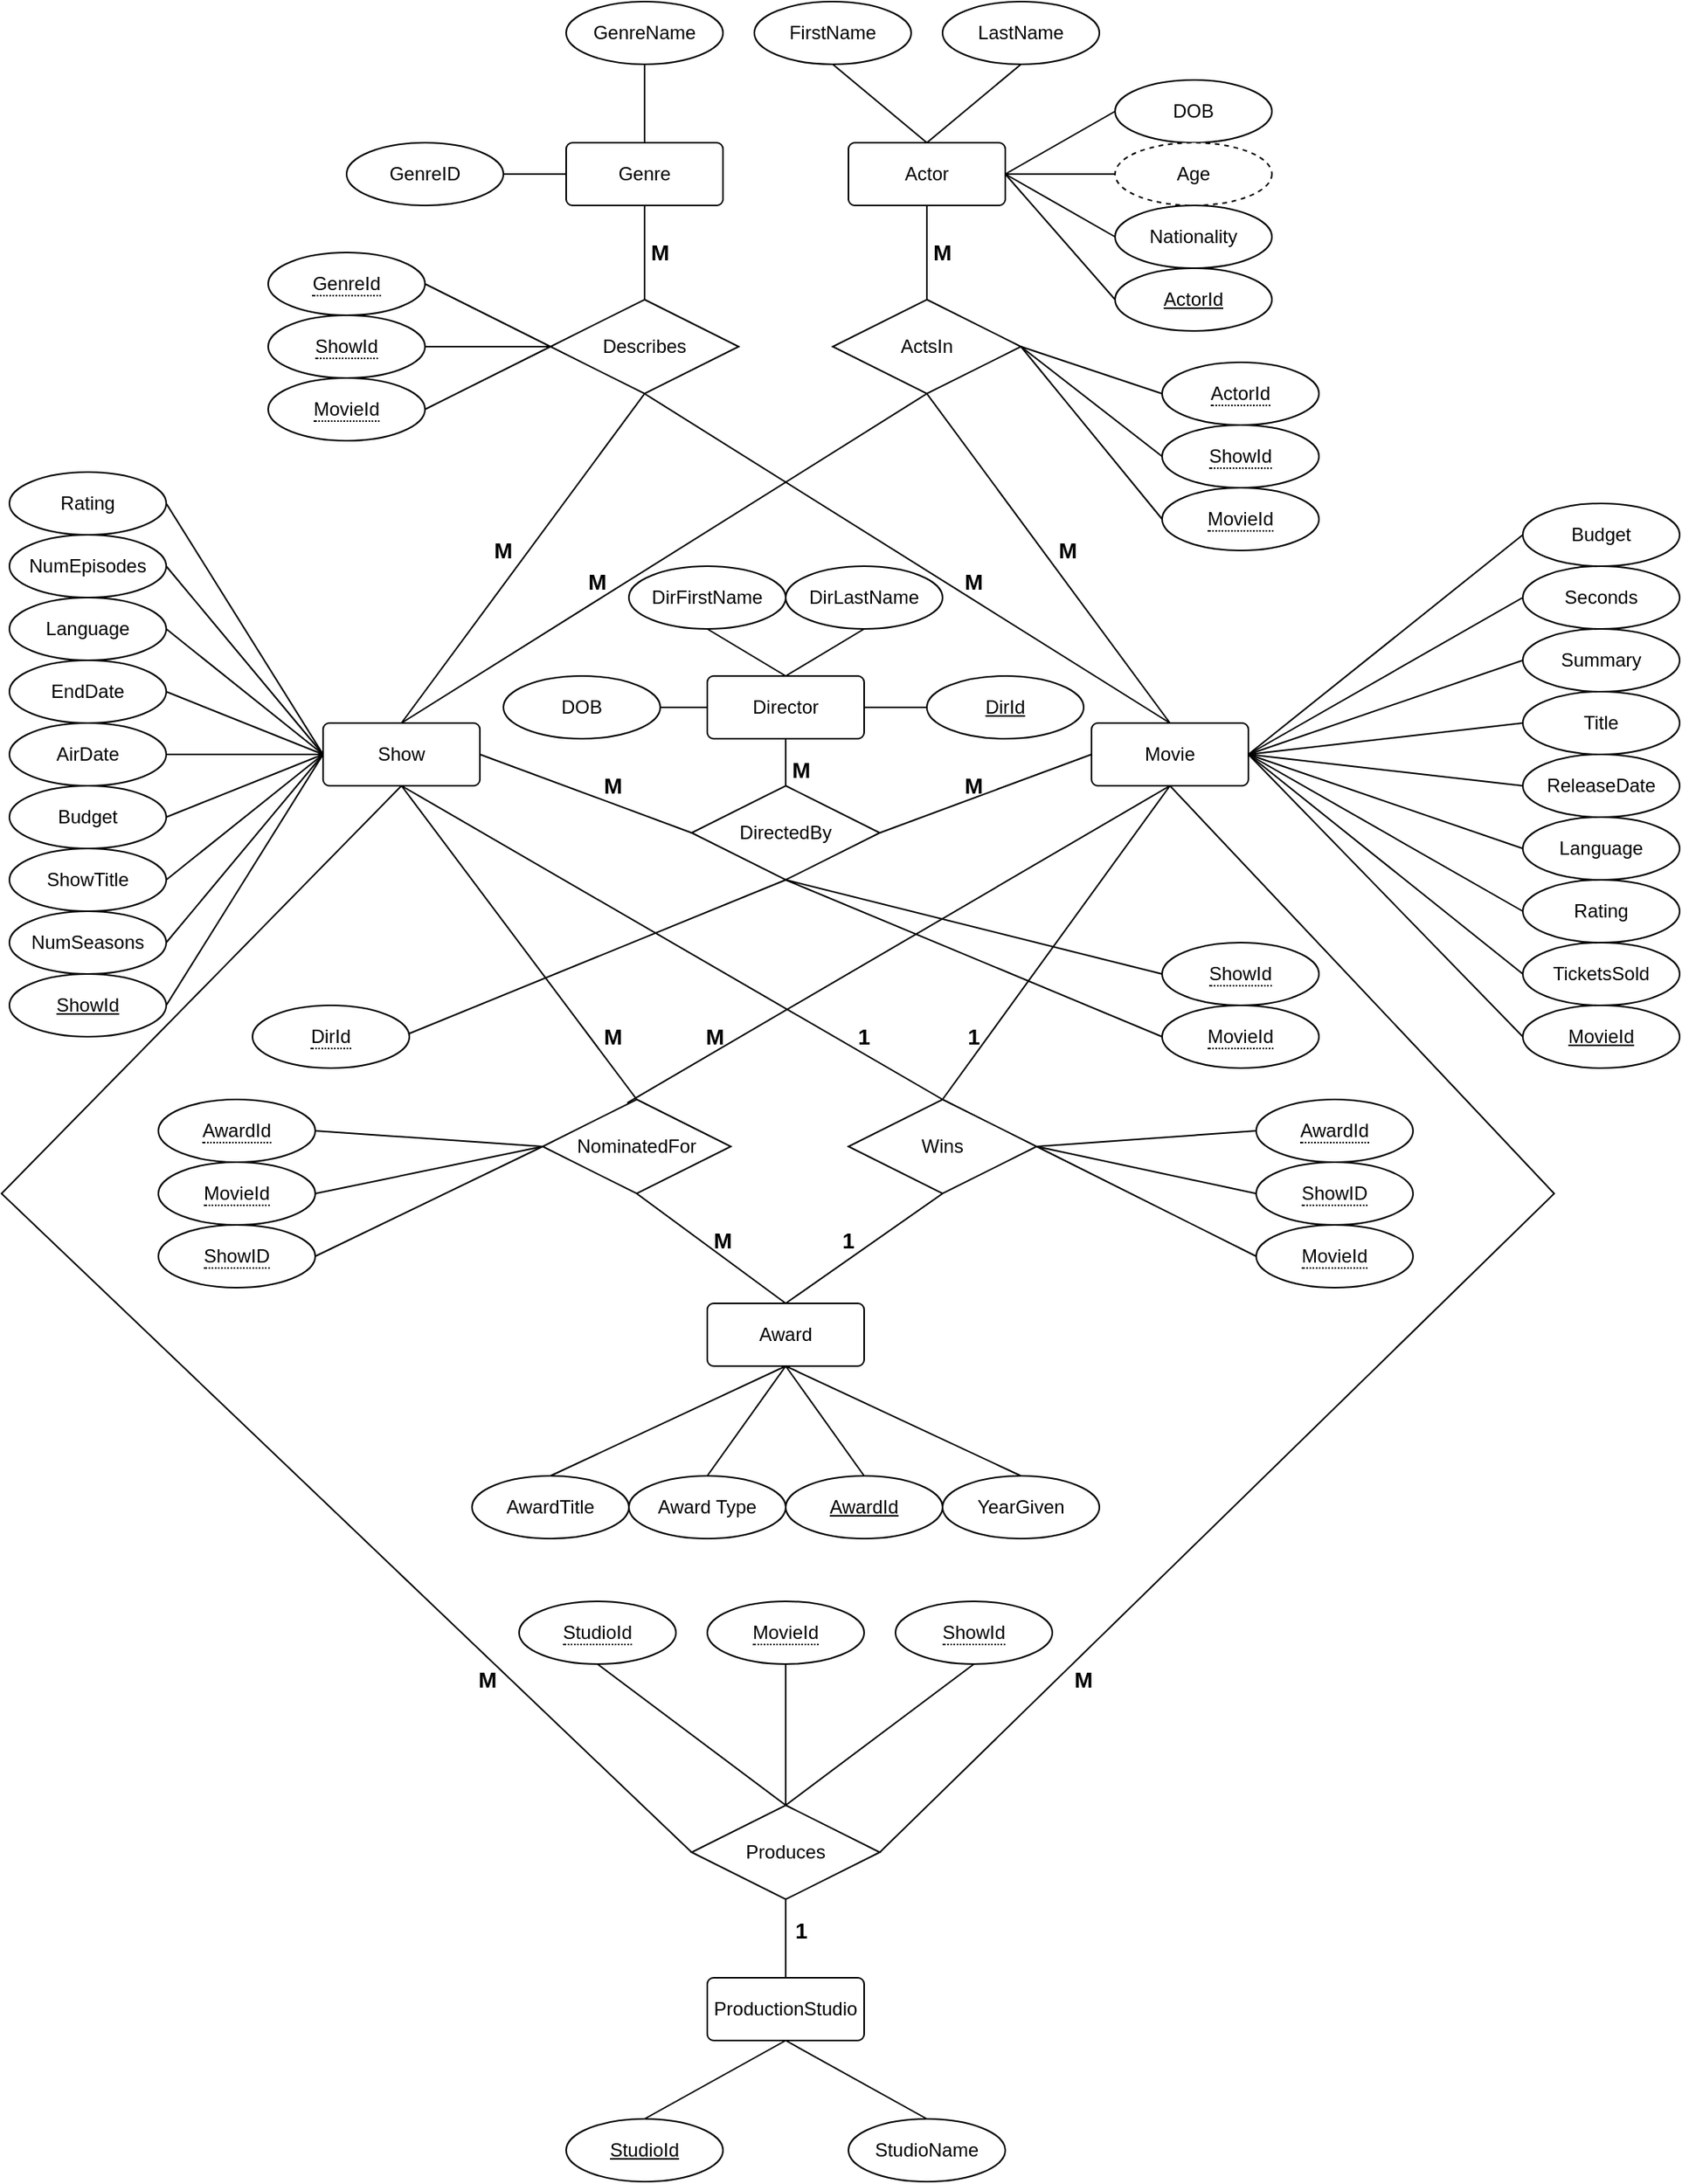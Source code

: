 <mxfile version="21.0.2" type="device"><diagram name="Page-1" id="EPrttl_hxvmh4mAmquBS"><mxGraphModel dx="2140" dy="549" grid="1" gridSize="10" guides="1" tooltips="1" connect="1" arrows="1" fold="1" page="1" pageScale="1" pageWidth="850" pageHeight="1100" math="0" shadow="0"><root><mxCell id="0"/><mxCell id="1" parent="0"/><mxCell id="9wXhoIk3MRESFsEhGNJB-1" value="Movie" style="rounded=1;arcSize=10;whiteSpace=wrap;html=1;align=center;" parent="1" vertex="1"><mxGeometry x="595" y="800" width="100" height="40" as="geometry"/></mxCell><mxCell id="9wXhoIk3MRESFsEhGNJB-2" value="Show" style="rounded=1;arcSize=10;whiteSpace=wrap;html=1;align=center;" parent="1" vertex="1"><mxGeometry x="105" y="800" width="100" height="40" as="geometry"/></mxCell><mxCell id="9wXhoIk3MRESFsEhGNJB-3" value="Describes" style="shape=rhombus;perimeter=rhombusPerimeter;whiteSpace=wrap;html=1;align=center;" parent="1" vertex="1"><mxGeometry x="250" y="530" width="120" height="60" as="geometry"/></mxCell><mxCell id="9wXhoIk3MRESFsEhGNJB-4" value="Genre" style="rounded=1;arcSize=10;whiteSpace=wrap;html=1;align=center;" parent="1" vertex="1"><mxGeometry x="260" y="430" width="100" height="40" as="geometry"/></mxCell><mxCell id="9wXhoIk3MRESFsEhGNJB-5" value="Actor" style="rounded=1;arcSize=10;whiteSpace=wrap;html=1;align=center;" parent="1" vertex="1"><mxGeometry x="440" y="430" width="100" height="40" as="geometry"/></mxCell><mxCell id="9wXhoIk3MRESFsEhGNJB-6" value="Wins" style="shape=rhombus;perimeter=rhombusPerimeter;whiteSpace=wrap;html=1;align=center;" parent="1" vertex="1"><mxGeometry x="440" y="1040" width="120" height="60" as="geometry"/></mxCell><mxCell id="9wXhoIk3MRESFsEhGNJB-7" value="Award" style="rounded=1;arcSize=10;whiteSpace=wrap;html=1;align=center;" parent="1" vertex="1"><mxGeometry x="350" y="1170" width="100" height="40" as="geometry"/></mxCell><mxCell id="9wXhoIk3MRESFsEhGNJB-8" value="NominatedFor" style="shape=rhombus;perimeter=rhombusPerimeter;whiteSpace=wrap;html=1;align=center;" parent="1" vertex="1"><mxGeometry x="245" y="1040" width="120" height="60" as="geometry"/></mxCell><mxCell id="9wXhoIk3MRESFsEhGNJB-9" value="ActsIn" style="shape=rhombus;perimeter=rhombusPerimeter;whiteSpace=wrap;html=1;align=center;" parent="1" vertex="1"><mxGeometry x="430" y="530" width="120" height="60" as="geometry"/></mxCell><mxCell id="9wXhoIk3MRESFsEhGNJB-28" value="GenreName" style="ellipse;whiteSpace=wrap;html=1;align=center;" parent="1" vertex="1"><mxGeometry x="260" y="340" width="100" height="40" as="geometry"/></mxCell><mxCell id="9wXhoIk3MRESFsEhGNJB-29" value="GenreID" style="ellipse;whiteSpace=wrap;html=1;align=center;" parent="1" vertex="1"><mxGeometry x="120" y="430" width="100" height="40" as="geometry"/></mxCell><mxCell id="9wXhoIk3MRESFsEhGNJB-46" value="ShowTitle" style="ellipse;whiteSpace=wrap;html=1;align=center;" parent="1" vertex="1"><mxGeometry x="-95" y="880" width="100" height="40" as="geometry"/></mxCell><mxCell id="9wXhoIk3MRESFsEhGNJB-47" value="ShowId" style="ellipse;whiteSpace=wrap;html=1;align=center;fontStyle=4;" parent="1" vertex="1"><mxGeometry x="-95" y="960" width="100" height="40" as="geometry"/></mxCell><mxCell id="9wXhoIk3MRESFsEhGNJB-48" value="NumEpisodes" style="ellipse;whiteSpace=wrap;html=1;align=center;" parent="1" vertex="1"><mxGeometry x="-95" y="680" width="100" height="40" as="geometry"/></mxCell><mxCell id="9wXhoIk3MRESFsEhGNJB-49" value="NumSeasons" style="ellipse;whiteSpace=wrap;html=1;align=center;" parent="1" vertex="1"><mxGeometry x="-95" y="920" width="100" height="40" as="geometry"/></mxCell><mxCell id="9wXhoIk3MRESFsEhGNJB-50" value="EndDate" style="ellipse;whiteSpace=wrap;html=1;align=center;" parent="1" vertex="1"><mxGeometry x="-95" y="760" width="100" height="40" as="geometry"/></mxCell><mxCell id="9wXhoIk3MRESFsEhGNJB-52" value="AirDate" style="ellipse;whiteSpace=wrap;html=1;align=center;" parent="1" vertex="1"><mxGeometry x="-95" y="800" width="100" height="40" as="geometry"/></mxCell><mxCell id="9wXhoIk3MRESFsEhGNJB-53" value="Language" style="ellipse;whiteSpace=wrap;html=1;align=center;" parent="1" vertex="1"><mxGeometry x="-95" y="720" width="100" height="40" as="geometry"/></mxCell><mxCell id="9wXhoIk3MRESFsEhGNJB-55" value="Budget" style="ellipse;whiteSpace=wrap;html=1;align=center;" parent="1" vertex="1"><mxGeometry x="-95" y="840" width="100" height="40" as="geometry"/></mxCell><mxCell id="9wXhoIk3MRESFsEhGNJB-57" value="" style="endArrow=none;html=1;rounded=0;exitX=0;exitY=0.5;exitDx=0;exitDy=0;entryX=1;entryY=0.5;entryDx=0;entryDy=0;" parent="1" source="9wXhoIk3MRESFsEhGNJB-2" target="9wXhoIk3MRESFsEhGNJB-48" edge="1"><mxGeometry relative="1" as="geometry"><mxPoint x="55" y="950" as="sourcePoint"/><mxPoint x="215" y="950" as="targetPoint"/></mxGeometry></mxCell><mxCell id="9wXhoIk3MRESFsEhGNJB-58" value="" style="endArrow=none;html=1;rounded=0;exitX=1;exitY=0.5;exitDx=0;exitDy=0;entryX=0;entryY=0.5;entryDx=0;entryDy=0;" parent="1" source="9wXhoIk3MRESFsEhGNJB-53" target="9wXhoIk3MRESFsEhGNJB-2" edge="1"><mxGeometry relative="1" as="geometry"><mxPoint x="285" y="750" as="sourcePoint"/><mxPoint x="445" y="750" as="targetPoint"/></mxGeometry></mxCell><mxCell id="9wXhoIk3MRESFsEhGNJB-59" value="" style="endArrow=none;html=1;rounded=0;exitX=1;exitY=0.5;exitDx=0;exitDy=0;entryX=0;entryY=0.5;entryDx=0;entryDy=0;" parent="1" source="9wXhoIk3MRESFsEhGNJB-50" target="9wXhoIk3MRESFsEhGNJB-2" edge="1"><mxGeometry relative="1" as="geometry"><mxPoint x="285" y="750" as="sourcePoint"/><mxPoint x="445" y="750" as="targetPoint"/></mxGeometry></mxCell><mxCell id="9wXhoIk3MRESFsEhGNJB-60" value="" style="endArrow=none;html=1;rounded=0;exitX=1;exitY=0.5;exitDx=0;exitDy=0;entryX=0;entryY=0.5;entryDx=0;entryDy=0;" parent="1" source="9wXhoIk3MRESFsEhGNJB-52" target="9wXhoIk3MRESFsEhGNJB-2" edge="1"><mxGeometry relative="1" as="geometry"><mxPoint x="285" y="750" as="sourcePoint"/><mxPoint x="445" y="750" as="targetPoint"/></mxGeometry></mxCell><mxCell id="9wXhoIk3MRESFsEhGNJB-61" value="" style="endArrow=none;html=1;rounded=0;exitX=1;exitY=0.5;exitDx=0;exitDy=0;entryX=0;entryY=0.5;entryDx=0;entryDy=0;" parent="1" source="9wXhoIk3MRESFsEhGNJB-47" target="9wXhoIk3MRESFsEhGNJB-2" edge="1"><mxGeometry relative="1" as="geometry"><mxPoint x="285" y="750" as="sourcePoint"/><mxPoint x="445" y="750" as="targetPoint"/></mxGeometry></mxCell><mxCell id="9wXhoIk3MRESFsEhGNJB-62" value="" style="endArrow=none;html=1;rounded=0;exitX=1;exitY=0.5;exitDx=0;exitDy=0;entryX=0;entryY=0.5;entryDx=0;entryDy=0;" parent="1" source="9wXhoIk3MRESFsEhGNJB-46" target="9wXhoIk3MRESFsEhGNJB-2" edge="1"><mxGeometry relative="1" as="geometry"><mxPoint x="285" y="750" as="sourcePoint"/><mxPoint x="445" y="750" as="targetPoint"/></mxGeometry></mxCell><mxCell id="9wXhoIk3MRESFsEhGNJB-63" value="" style="endArrow=none;html=1;rounded=0;exitX=1;exitY=0.5;exitDx=0;exitDy=0;entryX=0;entryY=0.5;entryDx=0;entryDy=0;" parent="1" source="9wXhoIk3MRESFsEhGNJB-49" target="9wXhoIk3MRESFsEhGNJB-2" edge="1"><mxGeometry relative="1" as="geometry"><mxPoint x="285" y="750" as="sourcePoint"/><mxPoint x="445" y="750" as="targetPoint"/></mxGeometry></mxCell><mxCell id="9wXhoIk3MRESFsEhGNJB-64" value="" style="endArrow=none;html=1;rounded=0;exitX=1;exitY=0.5;exitDx=0;exitDy=0;entryX=0;entryY=0.5;entryDx=0;entryDy=0;" parent="1" source="9wXhoIk3MRESFsEhGNJB-55" target="9wXhoIk3MRESFsEhGNJB-2" edge="1"><mxGeometry relative="1" as="geometry"><mxPoint x="285" y="750" as="sourcePoint"/><mxPoint x="445" y="750" as="targetPoint"/></mxGeometry></mxCell><mxCell id="9wXhoIk3MRESFsEhGNJB-65" value="Seconds" style="ellipse;whiteSpace=wrap;html=1;align=center;" parent="1" vertex="1"><mxGeometry x="870" y="700" width="100" height="40" as="geometry"/></mxCell><mxCell id="9wXhoIk3MRESFsEhGNJB-66" value="Summary" style="ellipse;whiteSpace=wrap;html=1;align=center;" parent="1" vertex="1"><mxGeometry x="870" y="740" width="100" height="40" as="geometry"/></mxCell><mxCell id="9wXhoIk3MRESFsEhGNJB-67" value="Title" style="ellipse;whiteSpace=wrap;html=1;align=center;" parent="1" vertex="1"><mxGeometry x="870" y="780" width="100" height="40" as="geometry"/></mxCell><mxCell id="9wXhoIk3MRESFsEhGNJB-68" value="ReleaseDate" style="ellipse;whiteSpace=wrap;html=1;align=center;" parent="1" vertex="1"><mxGeometry x="870" y="820" width="100" height="40" as="geometry"/></mxCell><mxCell id="9wXhoIk3MRESFsEhGNJB-69" value="Language" style="ellipse;whiteSpace=wrap;html=1;align=center;" parent="1" vertex="1"><mxGeometry x="870" y="860" width="100" height="40" as="geometry"/></mxCell><mxCell id="9wXhoIk3MRESFsEhGNJB-70" value="Rating" style="ellipse;whiteSpace=wrap;html=1;align=center;" parent="1" vertex="1"><mxGeometry x="870" y="900" width="100" height="40" as="geometry"/></mxCell><mxCell id="9wXhoIk3MRESFsEhGNJB-71" value="TicketsSold" style="ellipse;whiteSpace=wrap;html=1;align=center;" parent="1" vertex="1"><mxGeometry x="870" y="940" width="100" height="40" as="geometry"/></mxCell><mxCell id="9wXhoIk3MRESFsEhGNJB-72" value="Budget" style="ellipse;whiteSpace=wrap;html=1;align=center;" parent="1" vertex="1"><mxGeometry x="870" y="660" width="100" height="40" as="geometry"/></mxCell><mxCell id="9wXhoIk3MRESFsEhGNJB-73" value="" style="endArrow=none;html=1;rounded=0;entryX=0;entryY=0.5;entryDx=0;entryDy=0;exitX=1;exitY=0.5;exitDx=0;exitDy=0;" parent="1" source="9wXhoIk3MRESFsEhGNJB-1" target="9wXhoIk3MRESFsEhGNJB-65" edge="1"><mxGeometry relative="1" as="geometry"><mxPoint x="500" y="850" as="sourcePoint"/><mxPoint x="660" y="850" as="targetPoint"/></mxGeometry></mxCell><mxCell id="9wXhoIk3MRESFsEhGNJB-74" value="" style="endArrow=none;html=1;rounded=0;entryX=0;entryY=0.5;entryDx=0;entryDy=0;exitX=1;exitY=0.5;exitDx=0;exitDy=0;" parent="1" source="9wXhoIk3MRESFsEhGNJB-1" target="9wXhoIk3MRESFsEhGNJB-66" edge="1"><mxGeometry relative="1" as="geometry"><mxPoint x="500" y="850" as="sourcePoint"/><mxPoint x="660" y="850" as="targetPoint"/></mxGeometry></mxCell><mxCell id="9wXhoIk3MRESFsEhGNJB-75" value="" style="endArrow=none;html=1;rounded=0;entryX=0;entryY=0.5;entryDx=0;entryDy=0;exitX=1;exitY=0.5;exitDx=0;exitDy=0;" parent="1" source="9wXhoIk3MRESFsEhGNJB-1" target="9wXhoIk3MRESFsEhGNJB-67" edge="1"><mxGeometry relative="1" as="geometry"><mxPoint x="500" y="850" as="sourcePoint"/><mxPoint x="660" y="850" as="targetPoint"/></mxGeometry></mxCell><mxCell id="9wXhoIk3MRESFsEhGNJB-76" value="" style="endArrow=none;html=1;rounded=0;entryX=0;entryY=0.5;entryDx=0;entryDy=0;exitX=1;exitY=0.5;exitDx=0;exitDy=0;" parent="1" source="9wXhoIk3MRESFsEhGNJB-1" target="9wXhoIk3MRESFsEhGNJB-68" edge="1"><mxGeometry relative="1" as="geometry"><mxPoint x="500" y="850" as="sourcePoint"/><mxPoint x="660" y="850" as="targetPoint"/></mxGeometry></mxCell><mxCell id="9wXhoIk3MRESFsEhGNJB-77" value="" style="endArrow=none;html=1;rounded=0;entryX=0;entryY=0.5;entryDx=0;entryDy=0;exitX=1;exitY=0.5;exitDx=0;exitDy=0;" parent="1" source="9wXhoIk3MRESFsEhGNJB-1" target="9wXhoIk3MRESFsEhGNJB-69" edge="1"><mxGeometry relative="1" as="geometry"><mxPoint x="500" y="850" as="sourcePoint"/><mxPoint x="660" y="850" as="targetPoint"/></mxGeometry></mxCell><mxCell id="9wXhoIk3MRESFsEhGNJB-78" value="" style="endArrow=none;html=1;rounded=0;entryX=0;entryY=0.5;entryDx=0;entryDy=0;exitX=1;exitY=0.5;exitDx=0;exitDy=0;" parent="1" source="9wXhoIk3MRESFsEhGNJB-1" target="9wXhoIk3MRESFsEhGNJB-70" edge="1"><mxGeometry relative="1" as="geometry"><mxPoint x="500" y="850" as="sourcePoint"/><mxPoint x="660" y="850" as="targetPoint"/></mxGeometry></mxCell><mxCell id="9wXhoIk3MRESFsEhGNJB-79" value="" style="endArrow=none;html=1;rounded=0;entryX=0;entryY=0.5;entryDx=0;entryDy=0;exitX=1;exitY=0.5;exitDx=0;exitDy=0;" parent="1" source="9wXhoIk3MRESFsEhGNJB-1" target="9wXhoIk3MRESFsEhGNJB-71" edge="1"><mxGeometry relative="1" as="geometry"><mxPoint x="720" y="800" as="sourcePoint"/><mxPoint x="660" y="850" as="targetPoint"/></mxGeometry></mxCell><mxCell id="9wXhoIk3MRESFsEhGNJB-80" value="" style="endArrow=none;html=1;rounded=0;entryX=0;entryY=0.5;entryDx=0;entryDy=0;exitX=1;exitY=0.5;exitDx=0;exitDy=0;" parent="1" source="9wXhoIk3MRESFsEhGNJB-1" target="9wXhoIk3MRESFsEhGNJB-72" edge="1"><mxGeometry relative="1" as="geometry"><mxPoint x="500" y="850" as="sourcePoint"/><mxPoint x="660" y="850" as="targetPoint"/></mxGeometry></mxCell><mxCell id="9wXhoIk3MRESFsEhGNJB-81" value="MovieId" style="ellipse;whiteSpace=wrap;html=1;align=center;fontStyle=4;" parent="1" vertex="1"><mxGeometry x="870" y="980" width="100" height="40" as="geometry"/></mxCell><mxCell id="9wXhoIk3MRESFsEhGNJB-82" value="" style="endArrow=none;html=1;rounded=0;entryX=1;entryY=0.5;entryDx=0;entryDy=0;exitX=0;exitY=0.5;exitDx=0;exitDy=0;" parent="1" source="9wXhoIk3MRESFsEhGNJB-81" target="9wXhoIk3MRESFsEhGNJB-1" edge="1"><mxGeometry relative="1" as="geometry"><mxPoint x="500" y="850" as="sourcePoint"/><mxPoint x="660" y="850" as="targetPoint"/></mxGeometry></mxCell><mxCell id="9wXhoIk3MRESFsEhGNJB-83" style="edgeStyle=orthogonalEdgeStyle;rounded=0;orthogonalLoop=1;jettySize=auto;html=1;exitX=0.5;exitY=1;exitDx=0;exitDy=0;" parent="1" source="9wXhoIk3MRESFsEhGNJB-7" target="9wXhoIk3MRESFsEhGNJB-7" edge="1"><mxGeometry relative="1" as="geometry"/></mxCell><mxCell id="9wXhoIk3MRESFsEhGNJB-84" value="" style="endArrow=none;html=1;rounded=0;exitX=0.5;exitY=1;exitDx=0;exitDy=0;entryX=0.5;entryY=0;entryDx=0;entryDy=0;" parent="1" source="9wXhoIk3MRESFsEhGNJB-8" target="9wXhoIk3MRESFsEhGNJB-7" edge="1"><mxGeometry relative="1" as="geometry"><mxPoint x="380" y="1090" as="sourcePoint"/><mxPoint x="540" y="1090" as="targetPoint"/></mxGeometry></mxCell><mxCell id="9wXhoIk3MRESFsEhGNJB-85" value="" style="endArrow=none;html=1;rounded=0;entryX=0.5;entryY=0;entryDx=0;entryDy=0;exitX=0.5;exitY=1;exitDx=0;exitDy=0;" parent="1" source="9wXhoIk3MRESFsEhGNJB-6" target="9wXhoIk3MRESFsEhGNJB-7" edge="1"><mxGeometry relative="1" as="geometry"><mxPoint x="380" y="1090" as="sourcePoint"/><mxPoint x="540" y="1090" as="targetPoint"/></mxGeometry></mxCell><mxCell id="9wXhoIk3MRESFsEhGNJB-86" value="" style="endArrow=none;html=1;rounded=0;exitX=0.5;exitY=1;exitDx=0;exitDy=0;entryX=0.5;entryY=0;entryDx=0;entryDy=0;" parent="1" source="9wXhoIk3MRESFsEhGNJB-2" target="9wXhoIk3MRESFsEhGNJB-8" edge="1"><mxGeometry relative="1" as="geometry"><mxPoint x="380" y="940" as="sourcePoint"/><mxPoint x="300" y="880" as="targetPoint"/></mxGeometry></mxCell><mxCell id="9wXhoIk3MRESFsEhGNJB-90" value="Rating" style="ellipse;whiteSpace=wrap;html=1;align=center;" parent="1" vertex="1"><mxGeometry x="-95" y="640" width="100" height="40" as="geometry"/></mxCell><mxCell id="9wXhoIk3MRESFsEhGNJB-91" value="" style="endArrow=none;html=1;rounded=0;exitX=1;exitY=0.5;exitDx=0;exitDy=0;entryX=0;entryY=0.5;entryDx=0;entryDy=0;" parent="1" source="9wXhoIk3MRESFsEhGNJB-90" target="9wXhoIk3MRESFsEhGNJB-2" edge="1"><mxGeometry relative="1" as="geometry"><mxPoint x="285" y="840" as="sourcePoint"/><mxPoint x="445" y="840" as="targetPoint"/></mxGeometry></mxCell><mxCell id="9wXhoIk3MRESFsEhGNJB-92" value="" style="endArrow=none;html=1;rounded=0;entryX=0.5;entryY=1;entryDx=0;entryDy=0;" parent="1" target="9wXhoIk3MRESFsEhGNJB-1" edge="1"><mxGeometry relative="1" as="geometry"><mxPoint x="500" y="1040" as="sourcePoint"/><mxPoint x="660" y="820" as="targetPoint"/></mxGeometry></mxCell><mxCell id="9wXhoIk3MRESFsEhGNJB-93" value="" style="endArrow=none;html=1;rounded=0;entryX=0.5;entryY=0;entryDx=0;entryDy=0;exitX=0.5;exitY=1;exitDx=0;exitDy=0;" parent="1" source="9wXhoIk3MRESFsEhGNJB-2" target="9wXhoIk3MRESFsEhGNJB-6" edge="1"><mxGeometry relative="1" as="geometry"><mxPoint x="250" y="840" as="sourcePoint"/><mxPoint x="540" y="840" as="targetPoint"/></mxGeometry></mxCell><mxCell id="9wXhoIk3MRESFsEhGNJB-94" value="" style="endArrow=none;html=1;rounded=0;exitX=0.45;exitY=0.036;exitDx=0;exitDy=0;exitPerimeter=0;entryX=0.5;entryY=1;entryDx=0;entryDy=0;" parent="1" source="9wXhoIk3MRESFsEhGNJB-8" target="9wXhoIk3MRESFsEhGNJB-1" edge="1"><mxGeometry relative="1" as="geometry"><mxPoint x="380" y="840" as="sourcePoint"/><mxPoint x="540" y="840" as="targetPoint"/></mxGeometry></mxCell><mxCell id="9wXhoIk3MRESFsEhGNJB-96" value="" style="endArrow=none;html=1;rounded=0;exitX=0.5;exitY=0;exitDx=0;exitDy=0;entryX=0.5;entryY=1;entryDx=0;entryDy=0;" parent="1" source="9wXhoIk3MRESFsEhGNJB-2" target="9wXhoIk3MRESFsEhGNJB-3" edge="1"><mxGeometry relative="1" as="geometry"><mxPoint x="380" y="740" as="sourcePoint"/><mxPoint x="540" y="740" as="targetPoint"/></mxGeometry></mxCell><mxCell id="9wXhoIk3MRESFsEhGNJB-97" value="" style="endArrow=none;html=1;rounded=0;exitX=0.5;exitY=0;exitDx=0;exitDy=0;entryX=0.5;entryY=1;entryDx=0;entryDy=0;" parent="1" source="9wXhoIk3MRESFsEhGNJB-1" target="9wXhoIk3MRESFsEhGNJB-9" edge="1"><mxGeometry relative="1" as="geometry"><mxPoint x="380" y="740" as="sourcePoint"/><mxPoint x="540" y="740" as="targetPoint"/></mxGeometry></mxCell><mxCell id="9wXhoIk3MRESFsEhGNJB-98" value="" style="endArrow=none;html=1;rounded=0;exitX=0.5;exitY=0;exitDx=0;exitDy=0;entryX=0.5;entryY=1;entryDx=0;entryDy=0;" parent="1" source="9wXhoIk3MRESFsEhGNJB-1" target="9wXhoIk3MRESFsEhGNJB-3" edge="1"><mxGeometry relative="1" as="geometry"><mxPoint x="380" y="740" as="sourcePoint"/><mxPoint x="540" y="740" as="targetPoint"/></mxGeometry></mxCell><mxCell id="9wXhoIk3MRESFsEhGNJB-99" value="" style="endArrow=none;html=1;rounded=0;exitX=0.5;exitY=0;exitDx=0;exitDy=0;entryX=0.5;entryY=1;entryDx=0;entryDy=0;" parent="1" source="9wXhoIk3MRESFsEhGNJB-2" target="9wXhoIk3MRESFsEhGNJB-9" edge="1"><mxGeometry relative="1" as="geometry"><mxPoint x="380" y="740" as="sourcePoint"/><mxPoint x="410" y="800" as="targetPoint"/></mxGeometry></mxCell><mxCell id="9wXhoIk3MRESFsEhGNJB-100" value="" style="endArrow=none;html=1;rounded=0;exitX=0.5;exitY=1;exitDx=0;exitDy=0;entryX=0.5;entryY=0;entryDx=0;entryDy=0;" parent="1" source="9wXhoIk3MRESFsEhGNJB-5" target="9wXhoIk3MRESFsEhGNJB-9" edge="1"><mxGeometry relative="1" as="geometry"><mxPoint x="380" y="510" as="sourcePoint"/><mxPoint x="540" y="510" as="targetPoint"/></mxGeometry></mxCell><mxCell id="9wXhoIk3MRESFsEhGNJB-101" value="" style="endArrow=none;html=1;rounded=0;exitX=0.5;exitY=1;exitDx=0;exitDy=0;entryX=0.5;entryY=0;entryDx=0;entryDy=0;" parent="1" source="9wXhoIk3MRESFsEhGNJB-28" target="9wXhoIk3MRESFsEhGNJB-4" edge="1"><mxGeometry relative="1" as="geometry"><mxPoint x="380" y="410" as="sourcePoint"/><mxPoint x="540" y="410" as="targetPoint"/></mxGeometry></mxCell><mxCell id="9wXhoIk3MRESFsEhGNJB-102" value="" style="endArrow=none;html=1;rounded=0;exitX=1;exitY=0.5;exitDx=0;exitDy=0;entryX=0;entryY=0.5;entryDx=0;entryDy=0;" parent="1" source="9wXhoIk3MRESFsEhGNJB-29" target="9wXhoIk3MRESFsEhGNJB-4" edge="1"><mxGeometry relative="1" as="geometry"><mxPoint x="380" y="410" as="sourcePoint"/><mxPoint x="540" y="410" as="targetPoint"/></mxGeometry></mxCell><mxCell id="9wXhoIk3MRESFsEhGNJB-103" value="" style="endArrow=none;html=1;rounded=0;exitX=0.5;exitY=1;exitDx=0;exitDy=0;entryX=0.5;entryY=0;entryDx=0;entryDy=0;" parent="1" source="9wXhoIk3MRESFsEhGNJB-4" target="9wXhoIk3MRESFsEhGNJB-3" edge="1"><mxGeometry relative="1" as="geometry"><mxPoint x="380" y="510" as="sourcePoint"/><mxPoint x="540" y="510" as="targetPoint"/></mxGeometry></mxCell><mxCell id="9wXhoIk3MRESFsEhGNJB-104" value="FirstName" style="ellipse;whiteSpace=wrap;html=1;align=center;" parent="1" vertex="1"><mxGeometry x="380" y="340" width="100" height="40" as="geometry"/></mxCell><mxCell id="9wXhoIk3MRESFsEhGNJB-105" value="" style="endArrow=none;html=1;rounded=0;exitX=0.5;exitY=0;exitDx=0;exitDy=0;entryX=0.5;entryY=1;entryDx=0;entryDy=0;" parent="1" source="9wXhoIk3MRESFsEhGNJB-5" target="9wXhoIk3MRESFsEhGNJB-104" edge="1"><mxGeometry relative="1" as="geometry"><mxPoint x="380" y="410" as="sourcePoint"/><mxPoint x="540" y="410" as="targetPoint"/></mxGeometry></mxCell><mxCell id="9wXhoIk3MRESFsEhGNJB-106" value="LastName" style="ellipse;whiteSpace=wrap;html=1;align=center;" parent="1" vertex="1"><mxGeometry x="500" y="340" width="100" height="40" as="geometry"/></mxCell><mxCell id="9wXhoIk3MRESFsEhGNJB-107" value="DOB" style="ellipse;whiteSpace=wrap;html=1;align=center;" parent="1" vertex="1"><mxGeometry x="610" y="390" width="100" height="40" as="geometry"/></mxCell><mxCell id="9wXhoIk3MRESFsEhGNJB-108" value="Age" style="ellipse;whiteSpace=wrap;html=1;align=center;dashed=1;" parent="1" vertex="1"><mxGeometry x="610" y="430" width="100" height="40" as="geometry"/></mxCell><mxCell id="9wXhoIk3MRESFsEhGNJB-109" value="Nationality" style="ellipse;whiteSpace=wrap;html=1;align=center;" parent="1" vertex="1"><mxGeometry x="610" y="470" width="100" height="40" as="geometry"/></mxCell><mxCell id="9wXhoIk3MRESFsEhGNJB-111" value="" style="endArrow=none;html=1;rounded=0;exitX=1;exitY=0.5;exitDx=0;exitDy=0;entryX=0;entryY=0.5;entryDx=0;entryDy=0;" parent="1" source="9wXhoIk3MRESFsEhGNJB-5" target="9wXhoIk3MRESFsEhGNJB-107" edge="1"><mxGeometry relative="1" as="geometry"><mxPoint x="380" y="410" as="sourcePoint"/><mxPoint x="540" y="410" as="targetPoint"/></mxGeometry></mxCell><mxCell id="9wXhoIk3MRESFsEhGNJB-112" value="" style="endArrow=none;html=1;rounded=0;entryX=0;entryY=0.5;entryDx=0;entryDy=0;exitX=1;exitY=0.5;exitDx=0;exitDy=0;" parent="1" source="9wXhoIk3MRESFsEhGNJB-5" target="9wXhoIk3MRESFsEhGNJB-108" edge="1"><mxGeometry relative="1" as="geometry"><mxPoint x="380" y="410" as="sourcePoint"/><mxPoint x="540" y="410" as="targetPoint"/></mxGeometry></mxCell><mxCell id="9wXhoIk3MRESFsEhGNJB-113" value="" style="endArrow=none;html=1;rounded=0;exitX=0;exitY=0.5;exitDx=0;exitDy=0;entryX=1;entryY=0.5;entryDx=0;entryDy=0;" parent="1" source="9wXhoIk3MRESFsEhGNJB-109" target="9wXhoIk3MRESFsEhGNJB-5" edge="1"><mxGeometry relative="1" as="geometry"><mxPoint x="380" y="410" as="sourcePoint"/><mxPoint x="540" y="410" as="targetPoint"/></mxGeometry></mxCell><mxCell id="9wXhoIk3MRESFsEhGNJB-115" value="" style="endArrow=none;html=1;rounded=0;exitX=0.5;exitY=1;exitDx=0;exitDy=0;entryX=0.5;entryY=0;entryDx=0;entryDy=0;" parent="1" source="9wXhoIk3MRESFsEhGNJB-106" target="9wXhoIk3MRESFsEhGNJB-5" edge="1"><mxGeometry relative="1" as="geometry"><mxPoint x="380" y="410" as="sourcePoint"/><mxPoint x="540" y="410" as="targetPoint"/></mxGeometry></mxCell><mxCell id="9wXhoIk3MRESFsEhGNJB-116" value="ActorId" style="ellipse;whiteSpace=wrap;html=1;align=center;fontStyle=4;" parent="1" vertex="1"><mxGeometry x="610" y="510" width="100" height="40" as="geometry"/></mxCell><mxCell id="9wXhoIk3MRESFsEhGNJB-117" value="" style="endArrow=none;html=1;rounded=0;entryX=0;entryY=0.5;entryDx=0;entryDy=0;exitX=1;exitY=0.5;exitDx=0;exitDy=0;" parent="1" source="9wXhoIk3MRESFsEhGNJB-5" target="9wXhoIk3MRESFsEhGNJB-116" edge="1"><mxGeometry relative="1" as="geometry"><mxPoint x="380" y="510" as="sourcePoint"/><mxPoint x="540" y="510" as="targetPoint"/></mxGeometry></mxCell><mxCell id="9wXhoIk3MRESFsEhGNJB-118" value="DirectedBy" style="shape=rhombus;perimeter=rhombusPerimeter;whiteSpace=wrap;html=1;align=center;" parent="1" vertex="1"><mxGeometry x="340" y="840" width="120" height="60" as="geometry"/></mxCell><mxCell id="9wXhoIk3MRESFsEhGNJB-119" value="Director" style="rounded=1;arcSize=10;whiteSpace=wrap;html=1;align=center;" parent="1" vertex="1"><mxGeometry x="350" y="770" width="100" height="40" as="geometry"/></mxCell><mxCell id="9wXhoIk3MRESFsEhGNJB-120" value="" style="endArrow=none;html=1;rounded=0;exitX=1;exitY=0.5;exitDx=0;exitDy=0;entryX=0;entryY=0.5;entryDx=0;entryDy=0;" parent="1" source="9wXhoIk3MRESFsEhGNJB-2" target="9wXhoIk3MRESFsEhGNJB-118" edge="1"><mxGeometry relative="1" as="geometry"><mxPoint x="380" y="840" as="sourcePoint"/><mxPoint x="540" y="840" as="targetPoint"/></mxGeometry></mxCell><mxCell id="9wXhoIk3MRESFsEhGNJB-121" value="" style="endArrow=none;html=1;rounded=0;exitX=0;exitY=0.5;exitDx=0;exitDy=0;entryX=1;entryY=0.5;entryDx=0;entryDy=0;" parent="1" source="9wXhoIk3MRESFsEhGNJB-1" target="9wXhoIk3MRESFsEhGNJB-118" edge="1"><mxGeometry relative="1" as="geometry"><mxPoint x="380" y="840" as="sourcePoint"/><mxPoint x="540" y="840" as="targetPoint"/></mxGeometry></mxCell><mxCell id="9wXhoIk3MRESFsEhGNJB-122" value="DirLastName" style="ellipse;whiteSpace=wrap;html=1;align=center;" parent="1" vertex="1"><mxGeometry x="400" y="700" width="100" height="40" as="geometry"/></mxCell><mxCell id="9wXhoIk3MRESFsEhGNJB-123" value="DirId" style="ellipse;whiteSpace=wrap;html=1;align=center;fontStyle=4;" parent="1" vertex="1"><mxGeometry x="490" y="770" width="100" height="40" as="geometry"/></mxCell><mxCell id="9wXhoIk3MRESFsEhGNJB-124" value="DOB" style="ellipse;whiteSpace=wrap;html=1;align=center;" parent="1" vertex="1"><mxGeometry x="220" y="770" width="100" height="40" as="geometry"/></mxCell><mxCell id="9wXhoIk3MRESFsEhGNJB-125" value="" style="endArrow=none;html=1;rounded=0;exitX=0.5;exitY=0;exitDx=0;exitDy=0;entryX=0.5;entryY=1;entryDx=0;entryDy=0;" parent="1" source="9wXhoIk3MRESFsEhGNJB-118" target="9wXhoIk3MRESFsEhGNJB-119" edge="1"><mxGeometry relative="1" as="geometry"><mxPoint x="380" y="940" as="sourcePoint"/><mxPoint x="540" y="940" as="targetPoint"/></mxGeometry></mxCell><mxCell id="9wXhoIk3MRESFsEhGNJB-126" value="" style="endArrow=none;html=1;rounded=0;entryX=0;entryY=0.5;entryDx=0;entryDy=0;exitX=1;exitY=0.5;exitDx=0;exitDy=0;" parent="1" source="9wXhoIk3MRESFsEhGNJB-119" target="9wXhoIk3MRESFsEhGNJB-123" edge="1"><mxGeometry relative="1" as="geometry"><mxPoint x="380" y="940" as="sourcePoint"/><mxPoint x="540" y="940" as="targetPoint"/></mxGeometry></mxCell><mxCell id="9wXhoIk3MRESFsEhGNJB-127" value="" style="endArrow=none;html=1;rounded=0;exitX=1;exitY=0.5;exitDx=0;exitDy=0;entryX=0;entryY=0.5;entryDx=0;entryDy=0;" parent="1" source="9wXhoIk3MRESFsEhGNJB-124" target="9wXhoIk3MRESFsEhGNJB-119" edge="1"><mxGeometry relative="1" as="geometry"><mxPoint x="380" y="940" as="sourcePoint"/><mxPoint x="540" y="940" as="targetPoint"/></mxGeometry></mxCell><mxCell id="9wXhoIk3MRESFsEhGNJB-128" value="" style="endArrow=none;html=1;rounded=0;exitX=0.5;exitY=1;exitDx=0;exitDy=0;entryX=0.5;entryY=0;entryDx=0;entryDy=0;" parent="1" source="9wXhoIk3MRESFsEhGNJB-122" target="9wXhoIk3MRESFsEhGNJB-119" edge="1"><mxGeometry relative="1" as="geometry"><mxPoint x="380" y="840" as="sourcePoint"/><mxPoint x="540" y="840" as="targetPoint"/></mxGeometry></mxCell><mxCell id="9wXhoIk3MRESFsEhGNJB-130" value="" style="endArrow=none;html=1;rounded=0;exitX=0.5;exitY=1;exitDx=0;exitDy=0;entryX=0.5;entryY=0;entryDx=0;entryDy=0;" parent="1" source="9wXhoIk3MRESFsEhGNJB-118" edge="1"><mxGeometry relative="1" as="geometry"><mxPoint x="380" y="940" as="sourcePoint"/><mxPoint x="155" y="1000" as="targetPoint"/></mxGeometry></mxCell><mxCell id="9wXhoIk3MRESFsEhGNJB-131" value="&lt;span style=&quot;border-bottom: 1px dotted&quot;&gt;DirId&lt;/span&gt;" style="ellipse;whiteSpace=wrap;html=1;align=center;" parent="1" vertex="1"><mxGeometry x="60" y="980" width="100" height="40" as="geometry"/></mxCell><mxCell id="9wXhoIk3MRESFsEhGNJB-133" value="&lt;span style=&quot;border-bottom: 1px dotted&quot;&gt;MovieId&lt;/span&gt;" style="ellipse;whiteSpace=wrap;html=1;align=center;" parent="1" vertex="1"><mxGeometry x="640" y="980" width="100" height="40" as="geometry"/></mxCell><mxCell id="9wXhoIk3MRESFsEhGNJB-134" value="&lt;span style=&quot;border-bottom: 1px dotted&quot;&gt;ShowId&lt;/span&gt;" style="ellipse;whiteSpace=wrap;html=1;align=center;" parent="1" vertex="1"><mxGeometry x="640" y="940" width="100" height="40" as="geometry"/></mxCell><mxCell id="9wXhoIk3MRESFsEhGNJB-136" value="" style="endArrow=none;html=1;rounded=0;exitX=0.5;exitY=1;exitDx=0;exitDy=0;entryX=0;entryY=0.5;entryDx=0;entryDy=0;" parent="1" source="9wXhoIk3MRESFsEhGNJB-118" target="9wXhoIk3MRESFsEhGNJB-134" edge="1"><mxGeometry relative="1" as="geometry"><mxPoint x="410" y="940" as="sourcePoint"/><mxPoint x="660" y="950" as="targetPoint"/></mxGeometry></mxCell><mxCell id="9wXhoIk3MRESFsEhGNJB-137" value="" style="endArrow=none;html=1;rounded=0;entryX=0;entryY=0.5;entryDx=0;entryDy=0;" parent="1" target="9wXhoIk3MRESFsEhGNJB-133" edge="1"><mxGeometry relative="1" as="geometry"><mxPoint x="400" y="900" as="sourcePoint"/><mxPoint x="540" y="940" as="targetPoint"/></mxGeometry></mxCell><mxCell id="9wXhoIk3MRESFsEhGNJB-139" value="AwardTitle" style="ellipse;whiteSpace=wrap;html=1;align=center;" parent="1" vertex="1"><mxGeometry x="200" y="1280" width="100" height="40" as="geometry"/></mxCell><mxCell id="9wXhoIk3MRESFsEhGNJB-140" value="YearGiven" style="ellipse;whiteSpace=wrap;html=1;align=center;" parent="1" vertex="1"><mxGeometry x="500" y="1280" width="100" height="40" as="geometry"/></mxCell><mxCell id="9wXhoIk3MRESFsEhGNJB-141" value="Award Type" style="ellipse;whiteSpace=wrap;html=1;align=center;" parent="1" vertex="1"><mxGeometry x="300" y="1280" width="100" height="40" as="geometry"/></mxCell><mxCell id="kCR0QgaFU0PZmezA7g6h-1" value="DirFirstName" style="ellipse;whiteSpace=wrap;html=1;align=center;" vertex="1" parent="1"><mxGeometry x="300" y="700" width="100" height="40" as="geometry"/></mxCell><mxCell id="kCR0QgaFU0PZmezA7g6h-2" value="" style="endArrow=none;html=1;rounded=0;exitX=0.5;exitY=1;exitDx=0;exitDy=0;entryX=0.5;entryY=0;entryDx=0;entryDy=0;" edge="1" parent="1" source="kCR0QgaFU0PZmezA7g6h-1" target="9wXhoIk3MRESFsEhGNJB-119"><mxGeometry relative="1" as="geometry"><mxPoint x="420" y="850" as="sourcePoint"/><mxPoint x="580" y="850" as="targetPoint"/></mxGeometry></mxCell><mxCell id="kCR0QgaFU0PZmezA7g6h-3" value="" style="endArrow=none;html=1;rounded=0;exitX=0.5;exitY=1;exitDx=0;exitDy=0;entryX=0.5;entryY=0;entryDx=0;entryDy=0;" edge="1" parent="1" source="9wXhoIk3MRESFsEhGNJB-7" target="9wXhoIk3MRESFsEhGNJB-139"><mxGeometry relative="1" as="geometry"><mxPoint x="420" y="1150" as="sourcePoint"/><mxPoint x="580" y="1150" as="targetPoint"/></mxGeometry></mxCell><mxCell id="kCR0QgaFU0PZmezA7g6h-4" value="" style="endArrow=none;html=1;rounded=0;exitX=0.5;exitY=1;exitDx=0;exitDy=0;entryX=0.5;entryY=0;entryDx=0;entryDy=0;" edge="1" parent="1" source="9wXhoIk3MRESFsEhGNJB-7" target="9wXhoIk3MRESFsEhGNJB-141"><mxGeometry relative="1" as="geometry"><mxPoint x="420" y="1150" as="sourcePoint"/><mxPoint x="580" y="1150" as="targetPoint"/></mxGeometry></mxCell><mxCell id="kCR0QgaFU0PZmezA7g6h-5" value="" style="endArrow=none;html=1;rounded=0;entryX=0.5;entryY=0;entryDx=0;entryDy=0;exitX=0.5;exitY=1;exitDx=0;exitDy=0;" edge="1" parent="1" source="9wXhoIk3MRESFsEhGNJB-7" target="9wXhoIk3MRESFsEhGNJB-140"><mxGeometry relative="1" as="geometry"><mxPoint x="620" y="1190" as="sourcePoint"/><mxPoint x="580" y="1150" as="targetPoint"/></mxGeometry></mxCell><mxCell id="kCR0QgaFU0PZmezA7g6h-6" value="AwardId" style="ellipse;whiteSpace=wrap;html=1;align=center;fontStyle=4;" vertex="1" parent="1"><mxGeometry x="400" y="1280" width="100" height="40" as="geometry"/></mxCell><mxCell id="kCR0QgaFU0PZmezA7g6h-7" value="" style="endArrow=none;html=1;rounded=0;exitX=0.5;exitY=1;exitDx=0;exitDy=0;entryX=0.5;entryY=0;entryDx=0;entryDy=0;" edge="1" parent="1" source="9wXhoIk3MRESFsEhGNJB-7" target="kCR0QgaFU0PZmezA7g6h-6"><mxGeometry relative="1" as="geometry"><mxPoint x="420" y="1150" as="sourcePoint"/><mxPoint x="580" y="1150" as="targetPoint"/></mxGeometry></mxCell><mxCell id="kCR0QgaFU0PZmezA7g6h-8" value="&lt;span style=&quot;border-bottom: 1px dotted&quot;&gt;AwardId&lt;/span&gt;" style="ellipse;whiteSpace=wrap;html=1;align=center;" vertex="1" parent="1"><mxGeometry y="1040" width="100" height="40" as="geometry"/></mxCell><mxCell id="kCR0QgaFU0PZmezA7g6h-9" value="" style="endArrow=none;html=1;rounded=0;exitX=0;exitY=0.5;exitDx=0;exitDy=0;entryX=1;entryY=0.5;entryDx=0;entryDy=0;" edge="1" parent="1" source="9wXhoIk3MRESFsEhGNJB-8" target="kCR0QgaFU0PZmezA7g6h-8"><mxGeometry relative="1" as="geometry"><mxPoint x="420" y="1050" as="sourcePoint"/><mxPoint x="580" y="1050" as="targetPoint"/></mxGeometry></mxCell><mxCell id="kCR0QgaFU0PZmezA7g6h-10" value="&lt;span style=&quot;border-bottom: 1px dotted&quot;&gt;ShowID&lt;/span&gt;" style="ellipse;whiteSpace=wrap;html=1;align=center;" vertex="1" parent="1"><mxGeometry y="1120" width="100" height="40" as="geometry"/></mxCell><mxCell id="kCR0QgaFU0PZmezA7g6h-11" value="" style="endArrow=none;html=1;rounded=0;exitX=0;exitY=0.5;exitDx=0;exitDy=0;entryX=1;entryY=0.5;entryDx=0;entryDy=0;" edge="1" parent="1" source="9wXhoIk3MRESFsEhGNJB-8" target="kCR0QgaFU0PZmezA7g6h-10"><mxGeometry relative="1" as="geometry"><mxPoint x="420" y="1050" as="sourcePoint"/><mxPoint x="580" y="1050" as="targetPoint"/></mxGeometry></mxCell><mxCell id="kCR0QgaFU0PZmezA7g6h-12" value="&lt;span style=&quot;border-bottom: 1px dotted&quot;&gt;MovieId&lt;/span&gt;" style="ellipse;whiteSpace=wrap;html=1;align=center;" vertex="1" parent="1"><mxGeometry y="1080" width="100" height="40" as="geometry"/></mxCell><mxCell id="kCR0QgaFU0PZmezA7g6h-13" value="" style="endArrow=none;html=1;rounded=0;exitX=0;exitY=0.5;exitDx=0;exitDy=0;entryX=1;entryY=0.5;entryDx=0;entryDy=0;" edge="1" parent="1" source="9wXhoIk3MRESFsEhGNJB-8" target="kCR0QgaFU0PZmezA7g6h-12"><mxGeometry relative="1" as="geometry"><mxPoint x="420" y="1050" as="sourcePoint"/><mxPoint x="580" y="1050" as="targetPoint"/></mxGeometry></mxCell><mxCell id="kCR0QgaFU0PZmezA7g6h-15" value="&lt;span style=&quot;border-bottom: 1px dotted&quot;&gt;AwardId&lt;/span&gt;" style="ellipse;whiteSpace=wrap;html=1;align=center;" vertex="1" parent="1"><mxGeometry x="700" y="1040" width="100" height="40" as="geometry"/></mxCell><mxCell id="kCR0QgaFU0PZmezA7g6h-16" value="&lt;span style=&quot;border-bottom: 1px dotted&quot;&gt;ShowID&lt;/span&gt;" style="ellipse;whiteSpace=wrap;html=1;align=center;" vertex="1" parent="1"><mxGeometry x="700" y="1080" width="100" height="40" as="geometry"/></mxCell><mxCell id="kCR0QgaFU0PZmezA7g6h-17" value="&lt;span style=&quot;border-bottom: 1px dotted&quot;&gt;MovieId&lt;/span&gt;" style="ellipse;whiteSpace=wrap;html=1;align=center;" vertex="1" parent="1"><mxGeometry x="700" y="1120" width="100" height="40" as="geometry"/></mxCell><mxCell id="kCR0QgaFU0PZmezA7g6h-18" value="" style="endArrow=none;html=1;rounded=0;entryX=0;entryY=0.5;entryDx=0;entryDy=0;exitX=1;exitY=0.5;exitDx=0;exitDy=0;" edge="1" parent="1" source="9wXhoIk3MRESFsEhGNJB-6" target="kCR0QgaFU0PZmezA7g6h-15"><mxGeometry relative="1" as="geometry"><mxPoint x="420" y="1050" as="sourcePoint"/><mxPoint x="580" y="1050" as="targetPoint"/></mxGeometry></mxCell><mxCell id="kCR0QgaFU0PZmezA7g6h-19" value="" style="endArrow=none;html=1;rounded=0;entryX=0;entryY=0.5;entryDx=0;entryDy=0;exitX=1;exitY=0.5;exitDx=0;exitDy=0;" edge="1" parent="1" source="9wXhoIk3MRESFsEhGNJB-6" target="kCR0QgaFU0PZmezA7g6h-16"><mxGeometry relative="1" as="geometry"><mxPoint x="420" y="1050" as="sourcePoint"/><mxPoint x="580" y="1050" as="targetPoint"/></mxGeometry></mxCell><mxCell id="kCR0QgaFU0PZmezA7g6h-20" value="" style="endArrow=none;html=1;rounded=0;entryX=0;entryY=0.5;entryDx=0;entryDy=0;exitX=1;exitY=0.5;exitDx=0;exitDy=0;" edge="1" parent="1" source="9wXhoIk3MRESFsEhGNJB-6" target="kCR0QgaFU0PZmezA7g6h-17"><mxGeometry relative="1" as="geometry"><mxPoint x="420" y="1050" as="sourcePoint"/><mxPoint x="580" y="1050" as="targetPoint"/></mxGeometry></mxCell><mxCell id="kCR0QgaFU0PZmezA7g6h-21" value="&lt;span style=&quot;border-bottom: 1px dotted&quot;&gt;GenreId&lt;/span&gt;" style="ellipse;whiteSpace=wrap;html=1;align=center;" vertex="1" parent="1"><mxGeometry x="70" y="500" width="100" height="40" as="geometry"/></mxCell><mxCell id="kCR0QgaFU0PZmezA7g6h-22" value="&lt;span style=&quot;border-bottom: 1px dotted&quot;&gt;ShowId&lt;/span&gt;" style="ellipse;whiteSpace=wrap;html=1;align=center;" vertex="1" parent="1"><mxGeometry x="70" y="540" width="100" height="40" as="geometry"/></mxCell><mxCell id="kCR0QgaFU0PZmezA7g6h-23" value="&lt;span style=&quot;border-bottom: 1px dotted&quot;&gt;MovieId&lt;/span&gt;" style="ellipse;whiteSpace=wrap;html=1;align=center;" vertex="1" parent="1"><mxGeometry x="70" y="580" width="100" height="40" as="geometry"/></mxCell><mxCell id="kCR0QgaFU0PZmezA7g6h-24" value="" style="endArrow=none;html=1;rounded=0;exitX=1;exitY=0.5;exitDx=0;exitDy=0;entryX=0;entryY=0.5;entryDx=0;entryDy=0;" edge="1" parent="1" source="kCR0QgaFU0PZmezA7g6h-21" target="9wXhoIk3MRESFsEhGNJB-3"><mxGeometry relative="1" as="geometry"><mxPoint x="420" y="650" as="sourcePoint"/><mxPoint x="580" y="650" as="targetPoint"/></mxGeometry></mxCell><mxCell id="kCR0QgaFU0PZmezA7g6h-25" value="" style="endArrow=none;html=1;rounded=0;entryX=0;entryY=0.5;entryDx=0;entryDy=0;exitX=1;exitY=0.5;exitDx=0;exitDy=0;" edge="1" parent="1" source="kCR0QgaFU0PZmezA7g6h-22" target="9wXhoIk3MRESFsEhGNJB-3"><mxGeometry relative="1" as="geometry"><mxPoint x="60" y="670" as="sourcePoint"/><mxPoint x="220" y="670" as="targetPoint"/></mxGeometry></mxCell><mxCell id="kCR0QgaFU0PZmezA7g6h-26" value="" style="endArrow=none;html=1;rounded=0;exitX=1;exitY=0.5;exitDx=0;exitDy=0;entryX=0;entryY=0.5;entryDx=0;entryDy=0;" edge="1" parent="1" source="kCR0QgaFU0PZmezA7g6h-23" target="9wXhoIk3MRESFsEhGNJB-3"><mxGeometry relative="1" as="geometry"><mxPoint x="420" y="650" as="sourcePoint"/><mxPoint x="580" y="650" as="targetPoint"/></mxGeometry></mxCell><mxCell id="kCR0QgaFU0PZmezA7g6h-27" value="&lt;span style=&quot;border-bottom: 1px dotted&quot;&gt;ActorId&lt;/span&gt;" style="ellipse;whiteSpace=wrap;html=1;align=center;" vertex="1" parent="1"><mxGeometry x="640" y="570" width="100" height="40" as="geometry"/></mxCell><mxCell id="kCR0QgaFU0PZmezA7g6h-28" value="&lt;span style=&quot;border-bottom: 1px dotted&quot;&gt;ShowId&lt;/span&gt;" style="ellipse;whiteSpace=wrap;html=1;align=center;" vertex="1" parent="1"><mxGeometry x="640" y="610" width="100" height="40" as="geometry"/></mxCell><mxCell id="kCR0QgaFU0PZmezA7g6h-29" value="&lt;span style=&quot;border-bottom: 1px dotted&quot;&gt;MovieId&lt;/span&gt;" style="ellipse;whiteSpace=wrap;html=1;align=center;" vertex="1" parent="1"><mxGeometry x="640" y="650" width="100" height="40" as="geometry"/></mxCell><mxCell id="kCR0QgaFU0PZmezA7g6h-30" value="" style="endArrow=none;html=1;rounded=0;entryX=0;entryY=0.5;entryDx=0;entryDy=0;exitX=1;exitY=0.5;exitDx=0;exitDy=0;" edge="1" parent="1" source="9wXhoIk3MRESFsEhGNJB-9" target="kCR0QgaFU0PZmezA7g6h-27"><mxGeometry relative="1" as="geometry"><mxPoint x="420" y="650" as="sourcePoint"/><mxPoint x="580" y="650" as="targetPoint"/></mxGeometry></mxCell><mxCell id="kCR0QgaFU0PZmezA7g6h-31" value="" style="endArrow=none;html=1;rounded=0;entryX=0;entryY=0.5;entryDx=0;entryDy=0;exitX=1;exitY=0.5;exitDx=0;exitDy=0;" edge="1" parent="1" source="9wXhoIk3MRESFsEhGNJB-9" target="kCR0QgaFU0PZmezA7g6h-28"><mxGeometry relative="1" as="geometry"><mxPoint x="420" y="650" as="sourcePoint"/><mxPoint x="580" y="650" as="targetPoint"/></mxGeometry></mxCell><mxCell id="kCR0QgaFU0PZmezA7g6h-32" value="" style="endArrow=none;html=1;rounded=0;entryX=0;entryY=0.5;entryDx=0;entryDy=0;exitX=1;exitY=0.5;exitDx=0;exitDy=0;" edge="1" parent="1" source="9wXhoIk3MRESFsEhGNJB-9" target="kCR0QgaFU0PZmezA7g6h-29"><mxGeometry relative="1" as="geometry"><mxPoint x="420" y="650" as="sourcePoint"/><mxPoint x="580" y="650" as="targetPoint"/></mxGeometry></mxCell><mxCell id="kCR0QgaFU0PZmezA7g6h-33" value="&lt;b&gt;&lt;font style=&quot;font-size: 14px;&quot;&gt;M&lt;/font&gt;&lt;/b&gt;" style="text;html=1;strokeColor=none;fillColor=none;align=center;verticalAlign=middle;whiteSpace=wrap;rounded=0;" vertex="1" parent="1"><mxGeometry x="580" y="1400" width="20" height="20" as="geometry"/></mxCell><mxCell id="kCR0QgaFU0PZmezA7g6h-34" value="&lt;span style=&quot;font-size: 14px;&quot;&gt;&lt;b&gt;1&lt;br&gt;&lt;/b&gt;&lt;/span&gt;" style="text;html=1;strokeColor=none;fillColor=none;align=center;verticalAlign=middle;whiteSpace=wrap;rounded=0;" vertex="1" parent="1"><mxGeometry x="400" y="1560" width="20" height="20" as="geometry"/></mxCell><mxCell id="kCR0QgaFU0PZmezA7g6h-35" value="&lt;b&gt;&lt;font style=&quot;font-size: 14px;&quot;&gt;M&lt;/font&gt;&lt;/b&gt;" style="text;html=1;strokeColor=none;fillColor=none;align=center;verticalAlign=middle;whiteSpace=wrap;rounded=0;" vertex="1" parent="1"><mxGeometry x="210" y="680" width="20" height="20" as="geometry"/></mxCell><mxCell id="kCR0QgaFU0PZmezA7g6h-36" value="&lt;b&gt;&lt;font style=&quot;font-size: 14px;&quot;&gt;M&lt;/font&gt;&lt;/b&gt;" style="text;html=1;strokeColor=none;fillColor=none;align=center;verticalAlign=middle;whiteSpace=wrap;rounded=0;" vertex="1" parent="1"><mxGeometry x="310" y="490" width="20" height="20" as="geometry"/></mxCell><mxCell id="kCR0QgaFU0PZmezA7g6h-37" value="&lt;b&gt;&lt;font style=&quot;font-size: 14px;&quot;&gt;M&lt;/font&gt;&lt;/b&gt;" style="text;html=1;strokeColor=none;fillColor=none;align=center;verticalAlign=middle;whiteSpace=wrap;rounded=0;" vertex="1" parent="1"><mxGeometry x="490" y="490" width="20" height="20" as="geometry"/></mxCell><mxCell id="kCR0QgaFU0PZmezA7g6h-38" value="&lt;b&gt;&lt;font style=&quot;font-size: 14px;&quot;&gt;M&lt;/font&gt;&lt;/b&gt;" style="text;html=1;strokeColor=none;fillColor=none;align=center;verticalAlign=middle;whiteSpace=wrap;rounded=0;" vertex="1" parent="1"><mxGeometry x="570" y="680" width="20" height="20" as="geometry"/></mxCell><mxCell id="kCR0QgaFU0PZmezA7g6h-39" value="&lt;b&gt;&lt;font style=&quot;font-size: 14px;&quot;&gt;M&lt;/font&gt;&lt;/b&gt;" style="text;html=1;strokeColor=none;fillColor=none;align=center;verticalAlign=middle;whiteSpace=wrap;rounded=0;" vertex="1" parent="1"><mxGeometry x="510" y="700" width="20" height="20" as="geometry"/></mxCell><mxCell id="kCR0QgaFU0PZmezA7g6h-40" value="&lt;b&gt;&lt;font style=&quot;font-size: 14px;&quot;&gt;M&lt;/font&gt;&lt;/b&gt;" style="text;html=1;strokeColor=none;fillColor=none;align=center;verticalAlign=middle;whiteSpace=wrap;rounded=0;" vertex="1" parent="1"><mxGeometry x="270" y="700" width="20" height="20" as="geometry"/></mxCell><mxCell id="kCR0QgaFU0PZmezA7g6h-44" value="&lt;b&gt;&lt;font style=&quot;font-size: 14px;&quot;&gt;M&lt;/font&gt;&lt;/b&gt;" style="text;html=1;strokeColor=none;fillColor=none;align=center;verticalAlign=middle;whiteSpace=wrap;rounded=0;" vertex="1" parent="1"><mxGeometry x="280" y="990" width="20" height="20" as="geometry"/></mxCell><mxCell id="kCR0QgaFU0PZmezA7g6h-45" value="&lt;b&gt;&lt;font style=&quot;font-size: 14px;&quot;&gt;M&lt;/font&gt;&lt;/b&gt;" style="text;html=1;strokeColor=none;fillColor=none;align=center;verticalAlign=middle;whiteSpace=wrap;rounded=0;" vertex="1" parent="1"><mxGeometry x="345" y="990" width="20" height="20" as="geometry"/></mxCell><mxCell id="kCR0QgaFU0PZmezA7g6h-47" value="&lt;span style=&quot;font-size: 14px;&quot;&gt;&lt;b&gt;1&lt;br&gt;&lt;/b&gt;&lt;/span&gt;" style="text;html=1;strokeColor=none;fillColor=none;align=center;verticalAlign=middle;whiteSpace=wrap;rounded=0;" vertex="1" parent="1"><mxGeometry x="510" y="990" width="20" height="20" as="geometry"/></mxCell><mxCell id="kCR0QgaFU0PZmezA7g6h-49" value="&lt;span style=&quot;font-size: 14px;&quot;&gt;&lt;b&gt;1&lt;br&gt;&lt;/b&gt;&lt;/span&gt;" style="text;html=1;strokeColor=none;fillColor=none;align=center;verticalAlign=middle;whiteSpace=wrap;rounded=0;" vertex="1" parent="1"><mxGeometry x="440" y="990" width="20" height="20" as="geometry"/></mxCell><mxCell id="kCR0QgaFU0PZmezA7g6h-51" value="&lt;span style=&quot;font-size: 14px;&quot;&gt;&lt;b&gt;1&lt;br&gt;&lt;/b&gt;&lt;/span&gt;" style="text;html=1;strokeColor=none;fillColor=none;align=center;verticalAlign=middle;whiteSpace=wrap;rounded=0;" vertex="1" parent="1"><mxGeometry x="430" y="1120" width="20" height="20" as="geometry"/></mxCell><mxCell id="kCR0QgaFU0PZmezA7g6h-52" value="&lt;b&gt;&lt;font style=&quot;font-size: 14px;&quot;&gt;M&lt;/font&gt;&lt;/b&gt;" style="text;html=1;strokeColor=none;fillColor=none;align=center;verticalAlign=middle;whiteSpace=wrap;rounded=0;" vertex="1" parent="1"><mxGeometry x="350" y="1120" width="20" height="20" as="geometry"/></mxCell><mxCell id="kCR0QgaFU0PZmezA7g6h-53" value="&lt;b&gt;&lt;font style=&quot;font-size: 14px;&quot;&gt;M&lt;/font&gt;&lt;/b&gt;" style="text;html=1;strokeColor=none;fillColor=none;align=center;verticalAlign=middle;whiteSpace=wrap;rounded=0;" vertex="1" parent="1"><mxGeometry x="400" y="820" width="20" height="20" as="geometry"/></mxCell><mxCell id="kCR0QgaFU0PZmezA7g6h-54" value="&lt;b&gt;&lt;font style=&quot;font-size: 14px;&quot;&gt;M&lt;/font&gt;&lt;/b&gt;" style="text;html=1;strokeColor=none;fillColor=none;align=center;verticalAlign=middle;whiteSpace=wrap;rounded=0;" vertex="1" parent="1"><mxGeometry x="510" y="830" width="20" height="20" as="geometry"/></mxCell><mxCell id="kCR0QgaFU0PZmezA7g6h-55" value="&lt;b&gt;&lt;font style=&quot;font-size: 14px;&quot;&gt;M&lt;/font&gt;&lt;/b&gt;" style="text;html=1;strokeColor=none;fillColor=none;align=center;verticalAlign=middle;whiteSpace=wrap;rounded=0;" vertex="1" parent="1"><mxGeometry x="280" y="830" width="20" height="20" as="geometry"/></mxCell><mxCell id="kCR0QgaFU0PZmezA7g6h-57" value="ProductionStudio" style="rounded=1;arcSize=10;whiteSpace=wrap;html=1;align=center;" vertex="1" parent="1"><mxGeometry x="350" y="1600" width="100" height="40" as="geometry"/></mxCell><mxCell id="kCR0QgaFU0PZmezA7g6h-58" value="Produces" style="shape=rhombus;perimeter=rhombusPerimeter;whiteSpace=wrap;html=1;align=center;" vertex="1" parent="1"><mxGeometry x="340" y="1490" width="120" height="60" as="geometry"/></mxCell><mxCell id="kCR0QgaFU0PZmezA7g6h-59" value="" style="endArrow=none;html=1;rounded=0;exitX=1;exitY=0.5;exitDx=0;exitDy=0;entryX=0.5;entryY=1;entryDx=0;entryDy=0;" edge="1" parent="1" source="kCR0QgaFU0PZmezA7g6h-58" target="9wXhoIk3MRESFsEhGNJB-1"><mxGeometry relative="1" as="geometry"><mxPoint x="510" y="1590" as="sourcePoint"/><mxPoint x="570" y="1520" as="targetPoint"/><Array as="points"><mxPoint x="890" y="1100"/></Array></mxGeometry></mxCell><mxCell id="kCR0QgaFU0PZmezA7g6h-60" value="" style="endArrow=none;html=1;rounded=0;exitX=0;exitY=0.5;exitDx=0;exitDy=0;entryX=0.5;entryY=1;entryDx=0;entryDy=0;" edge="1" parent="1" source="kCR0QgaFU0PZmezA7g6h-58" target="9wXhoIk3MRESFsEhGNJB-2"><mxGeometry relative="1" as="geometry"><mxPoint x="410" y="1460" as="sourcePoint"/><mxPoint x="570" y="1460" as="targetPoint"/><Array as="points"><mxPoint x="-100" y="1100"/></Array></mxGeometry></mxCell><mxCell id="kCR0QgaFU0PZmezA7g6h-61" value="" style="endArrow=none;html=1;rounded=0;entryX=0.5;entryY=1;entryDx=0;entryDy=0;exitX=0.5;exitY=0;exitDx=0;exitDy=0;" edge="1" parent="1" source="kCR0QgaFU0PZmezA7g6h-57" target="kCR0QgaFU0PZmezA7g6h-58"><mxGeometry relative="1" as="geometry"><mxPoint x="330" y="1530" as="sourcePoint"/><mxPoint x="490" y="1530" as="targetPoint"/></mxGeometry></mxCell><mxCell id="kCR0QgaFU0PZmezA7g6h-62" value="StudioId" style="ellipse;whiteSpace=wrap;html=1;align=center;fontStyle=4;" vertex="1" parent="1"><mxGeometry x="260" y="1690" width="100" height="40" as="geometry"/></mxCell><mxCell id="kCR0QgaFU0PZmezA7g6h-63" value="StudioName" style="ellipse;whiteSpace=wrap;html=1;align=center;" vertex="1" parent="1"><mxGeometry x="440" y="1690" width="100" height="40" as="geometry"/></mxCell><mxCell id="kCR0QgaFU0PZmezA7g6h-64" value="" style="endArrow=none;html=1;rounded=0;entryX=0.5;entryY=0;entryDx=0;entryDy=0;exitX=0.5;exitY=1;exitDx=0;exitDy=0;" edge="1" parent="1" source="kCR0QgaFU0PZmezA7g6h-57" target="kCR0QgaFU0PZmezA7g6h-63"><mxGeometry relative="1" as="geometry"><mxPoint x="330" y="1530" as="sourcePoint"/><mxPoint x="490" y="1530" as="targetPoint"/></mxGeometry></mxCell><mxCell id="kCR0QgaFU0PZmezA7g6h-65" value="" style="endArrow=none;html=1;rounded=0;exitX=0.5;exitY=1;exitDx=0;exitDy=0;entryX=0.5;entryY=0;entryDx=0;entryDy=0;" edge="1" parent="1" source="kCR0QgaFU0PZmezA7g6h-57" target="kCR0QgaFU0PZmezA7g6h-62"><mxGeometry relative="1" as="geometry"><mxPoint x="330" y="1530" as="sourcePoint"/><mxPoint x="490" y="1530" as="targetPoint"/></mxGeometry></mxCell><mxCell id="kCR0QgaFU0PZmezA7g6h-67" value="&lt;b&gt;&lt;font style=&quot;font-size: 14px;&quot;&gt;M&lt;/font&gt;&lt;/b&gt;" style="text;html=1;strokeColor=none;fillColor=none;align=center;verticalAlign=middle;whiteSpace=wrap;rounded=0;" vertex="1" parent="1"><mxGeometry x="200" y="1400" width="20" height="20" as="geometry"/></mxCell><mxCell id="kCR0QgaFU0PZmezA7g6h-68" value="&lt;span style=&quot;border-bottom: 1px dotted&quot;&gt;StudioId&lt;/span&gt;" style="ellipse;whiteSpace=wrap;html=1;align=center;" vertex="1" parent="1"><mxGeometry x="230" y="1360" width="100" height="40" as="geometry"/></mxCell><mxCell id="kCR0QgaFU0PZmezA7g6h-69" value="&lt;span style=&quot;border-bottom: 1px dotted&quot;&gt;MovieId&lt;/span&gt;" style="ellipse;whiteSpace=wrap;html=1;align=center;" vertex="1" parent="1"><mxGeometry x="350" y="1360" width="100" height="40" as="geometry"/></mxCell><mxCell id="kCR0QgaFU0PZmezA7g6h-70" value="&lt;span style=&quot;border-bottom: 1px dotted&quot;&gt;ShowId&lt;/span&gt;" style="ellipse;whiteSpace=wrap;html=1;align=center;" vertex="1" parent="1"><mxGeometry x="470" y="1360" width="100" height="40" as="geometry"/></mxCell><mxCell id="kCR0QgaFU0PZmezA7g6h-73" value="" style="endArrow=none;html=1;rounded=0;exitX=0.5;exitY=1;exitDx=0;exitDy=0;entryX=0.5;entryY=0;entryDx=0;entryDy=0;" edge="1" parent="1" source="kCR0QgaFU0PZmezA7g6h-68" target="kCR0QgaFU0PZmezA7g6h-58"><mxGeometry relative="1" as="geometry"><mxPoint x="330" y="1430" as="sourcePoint"/><mxPoint x="490" y="1430" as="targetPoint"/></mxGeometry></mxCell><mxCell id="kCR0QgaFU0PZmezA7g6h-74" value="" style="endArrow=none;html=1;rounded=0;exitX=0.5;exitY=1;exitDx=0;exitDy=0;entryX=0.5;entryY=0;entryDx=0;entryDy=0;" edge="1" parent="1" source="kCR0QgaFU0PZmezA7g6h-69" target="kCR0QgaFU0PZmezA7g6h-58"><mxGeometry relative="1" as="geometry"><mxPoint x="390" y="1419" as="sourcePoint"/><mxPoint x="550" y="1419" as="targetPoint"/></mxGeometry></mxCell><mxCell id="kCR0QgaFU0PZmezA7g6h-75" value="" style="endArrow=none;html=1;rounded=0;exitX=0.5;exitY=1;exitDx=0;exitDy=0;entryX=0.5;entryY=0;entryDx=0;entryDy=0;" edge="1" parent="1" source="kCR0QgaFU0PZmezA7g6h-70" target="kCR0QgaFU0PZmezA7g6h-58"><mxGeometry relative="1" as="geometry"><mxPoint x="365" y="1430" as="sourcePoint"/><mxPoint x="525" y="1430" as="targetPoint"/></mxGeometry></mxCell></root></mxGraphModel></diagram></mxfile>